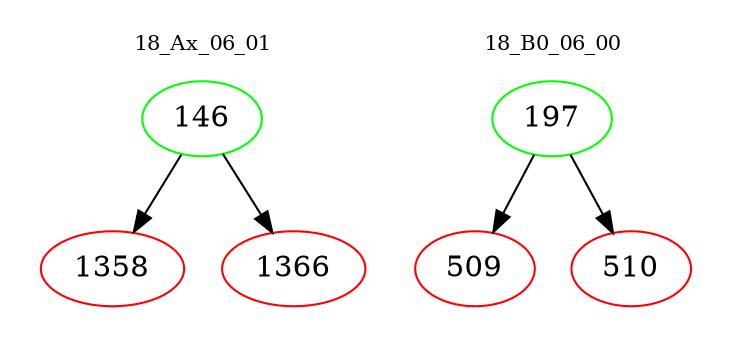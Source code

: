 digraph{
subgraph cluster_0 {
color = white
label = "18_Ax_06_01";
fontsize=10;
T0_146 [label="146", color="green"]
T0_146 -> T0_1358 [color="black"]
T0_1358 [label="1358", color="red"]
T0_146 -> T0_1366 [color="black"]
T0_1366 [label="1366", color="red"]
}
subgraph cluster_1 {
color = white
label = "18_B0_06_00";
fontsize=10;
T1_197 [label="197", color="green"]
T1_197 -> T1_509 [color="black"]
T1_509 [label="509", color="red"]
T1_197 -> T1_510 [color="black"]
T1_510 [label="510", color="red"]
}
}
